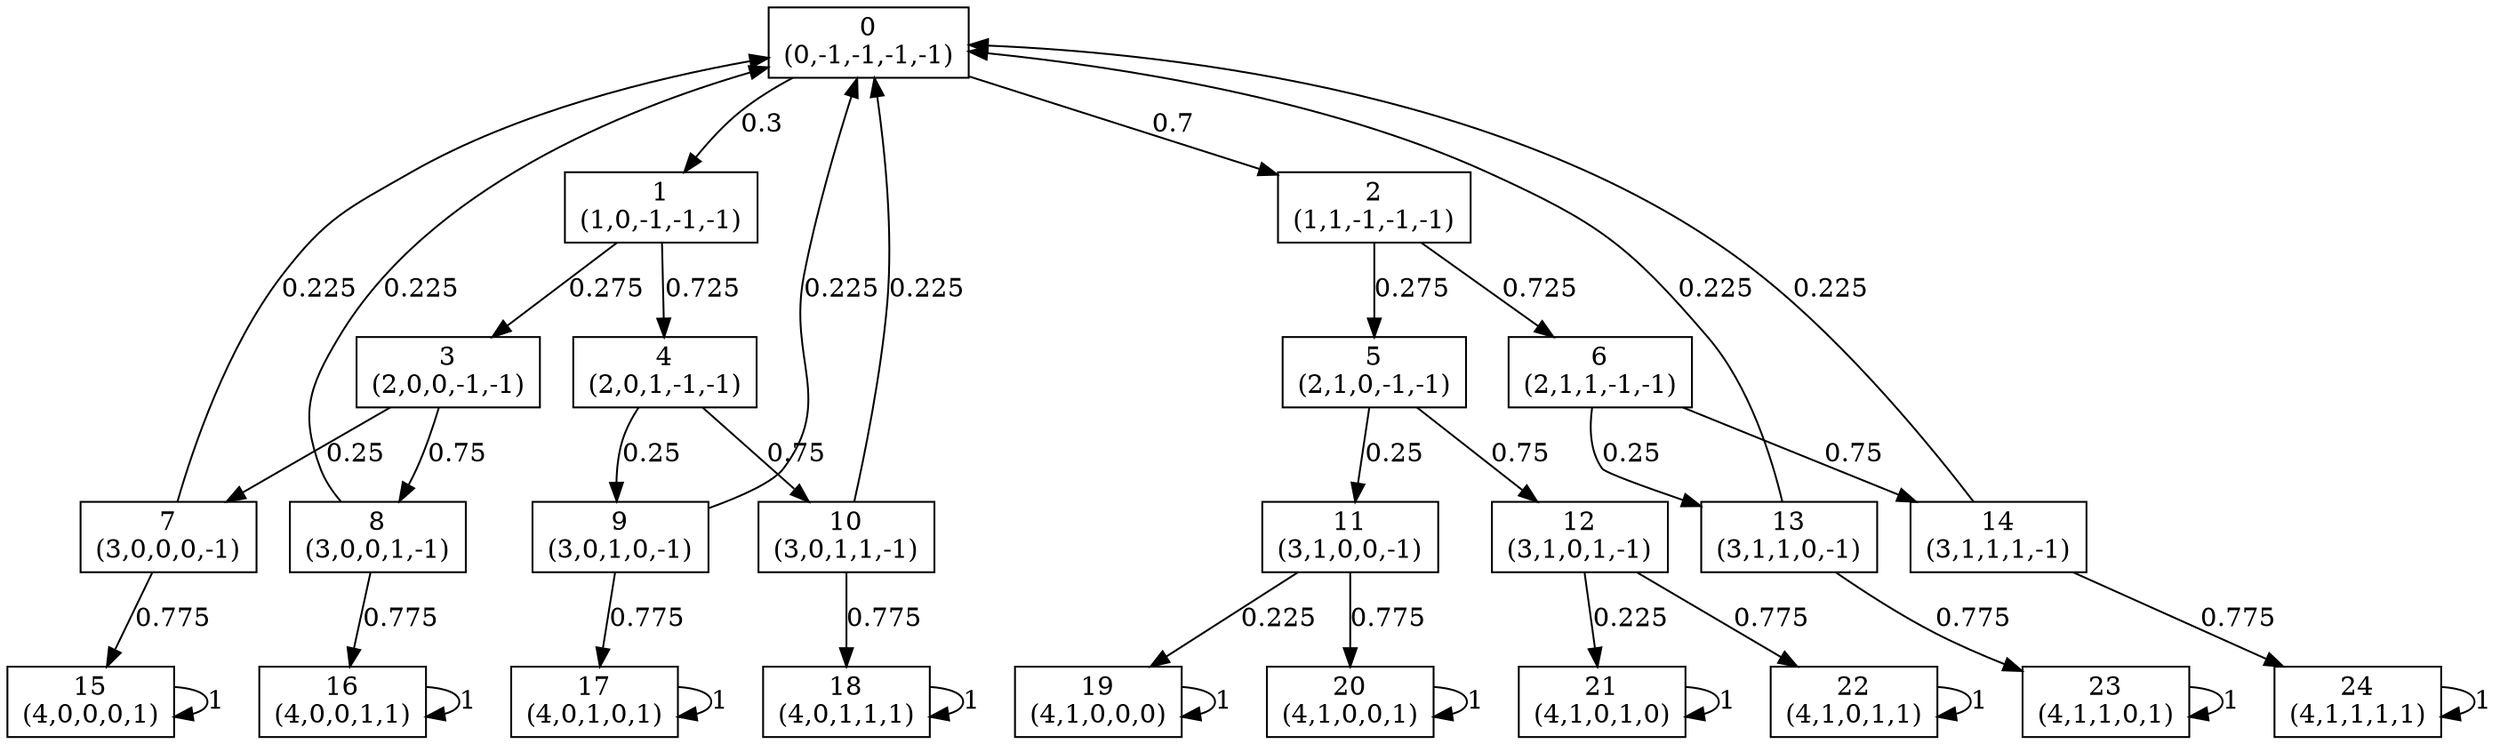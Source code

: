 digraph P {
node [shape=box];
0 -> 1 [ label="0.3" ];
0 -> 2 [ label="0.7" ];
1 -> 3 [ label="0.275" ];
1 -> 4 [ label="0.725" ];
2 -> 5 [ label="0.275" ];
2 -> 6 [ label="0.725" ];
3 -> 7 [ label="0.25" ];
3 -> 8 [ label="0.75" ];
4 -> 9 [ label="0.25" ];
4 -> 10 [ label="0.75" ];
5 -> 11 [ label="0.25" ];
5 -> 12 [ label="0.75" ];
6 -> 13 [ label="0.25" ];
6 -> 14 [ label="0.75" ];
7 -> 0 [ label="0.225" ];
7 -> 15 [ label="0.775" ];
8 -> 0 [ label="0.225" ];
8 -> 16 [ label="0.775" ];
9 -> 0 [ label="0.225" ];
9 -> 17 [ label="0.775" ];
10 -> 0 [ label="0.225" ];
10 -> 18 [ label="0.775" ];
11 -> 19 [ label="0.225" ];
11 -> 20 [ label="0.775" ];
12 -> 21 [ label="0.225" ];
12 -> 22 [ label="0.775" ];
13 -> 0 [ label="0.225" ];
13 -> 23 [ label="0.775" ];
14 -> 0 [ label="0.225" ];
14 -> 24 [ label="0.775" ];
15 -> 15 [ label="1" ];
16 -> 16 [ label="1" ];
17 -> 17 [ label="1" ];
18 -> 18 [ label="1" ];
19 -> 19 [ label="1" ];
20 -> 20 [ label="1" ];
21 -> 21 [ label="1" ];
22 -> 22 [ label="1" ];
23 -> 23 [ label="1" ];
24 -> 24 [ label="1" ];
0 [label="0\n(0,-1,-1,-1,-1)"];
1 [label="1\n(1,0,-1,-1,-1)"];
2 [label="2\n(1,1,-1,-1,-1)"];
3 [label="3\n(2,0,0,-1,-1)"];
4 [label="4\n(2,0,1,-1,-1)"];
5 [label="5\n(2,1,0,-1,-1)"];
6 [label="6\n(2,1,1,-1,-1)"];
7 [label="7\n(3,0,0,0,-1)"];
8 [label="8\n(3,0,0,1,-1)"];
9 [label="9\n(3,0,1,0,-1)"];
10 [label="10\n(3,0,1,1,-1)"];
11 [label="11\n(3,1,0,0,-1)"];
12 [label="12\n(3,1,0,1,-1)"];
13 [label="13\n(3,1,1,0,-1)"];
14 [label="14\n(3,1,1,1,-1)"];
15 [label="15\n(4,0,0,0,1)"];
16 [label="16\n(4,0,0,1,1)"];
17 [label="17\n(4,0,1,0,1)"];
18 [label="18\n(4,0,1,1,1)"];
19 [label="19\n(4,1,0,0,0)"];
20 [label="20\n(4,1,0,0,1)"];
21 [label="21\n(4,1,0,1,0)"];
22 [label="22\n(4,1,0,1,1)"];
23 [label="23\n(4,1,1,0,1)"];
24 [label="24\n(4,1,1,1,1)"];
}
